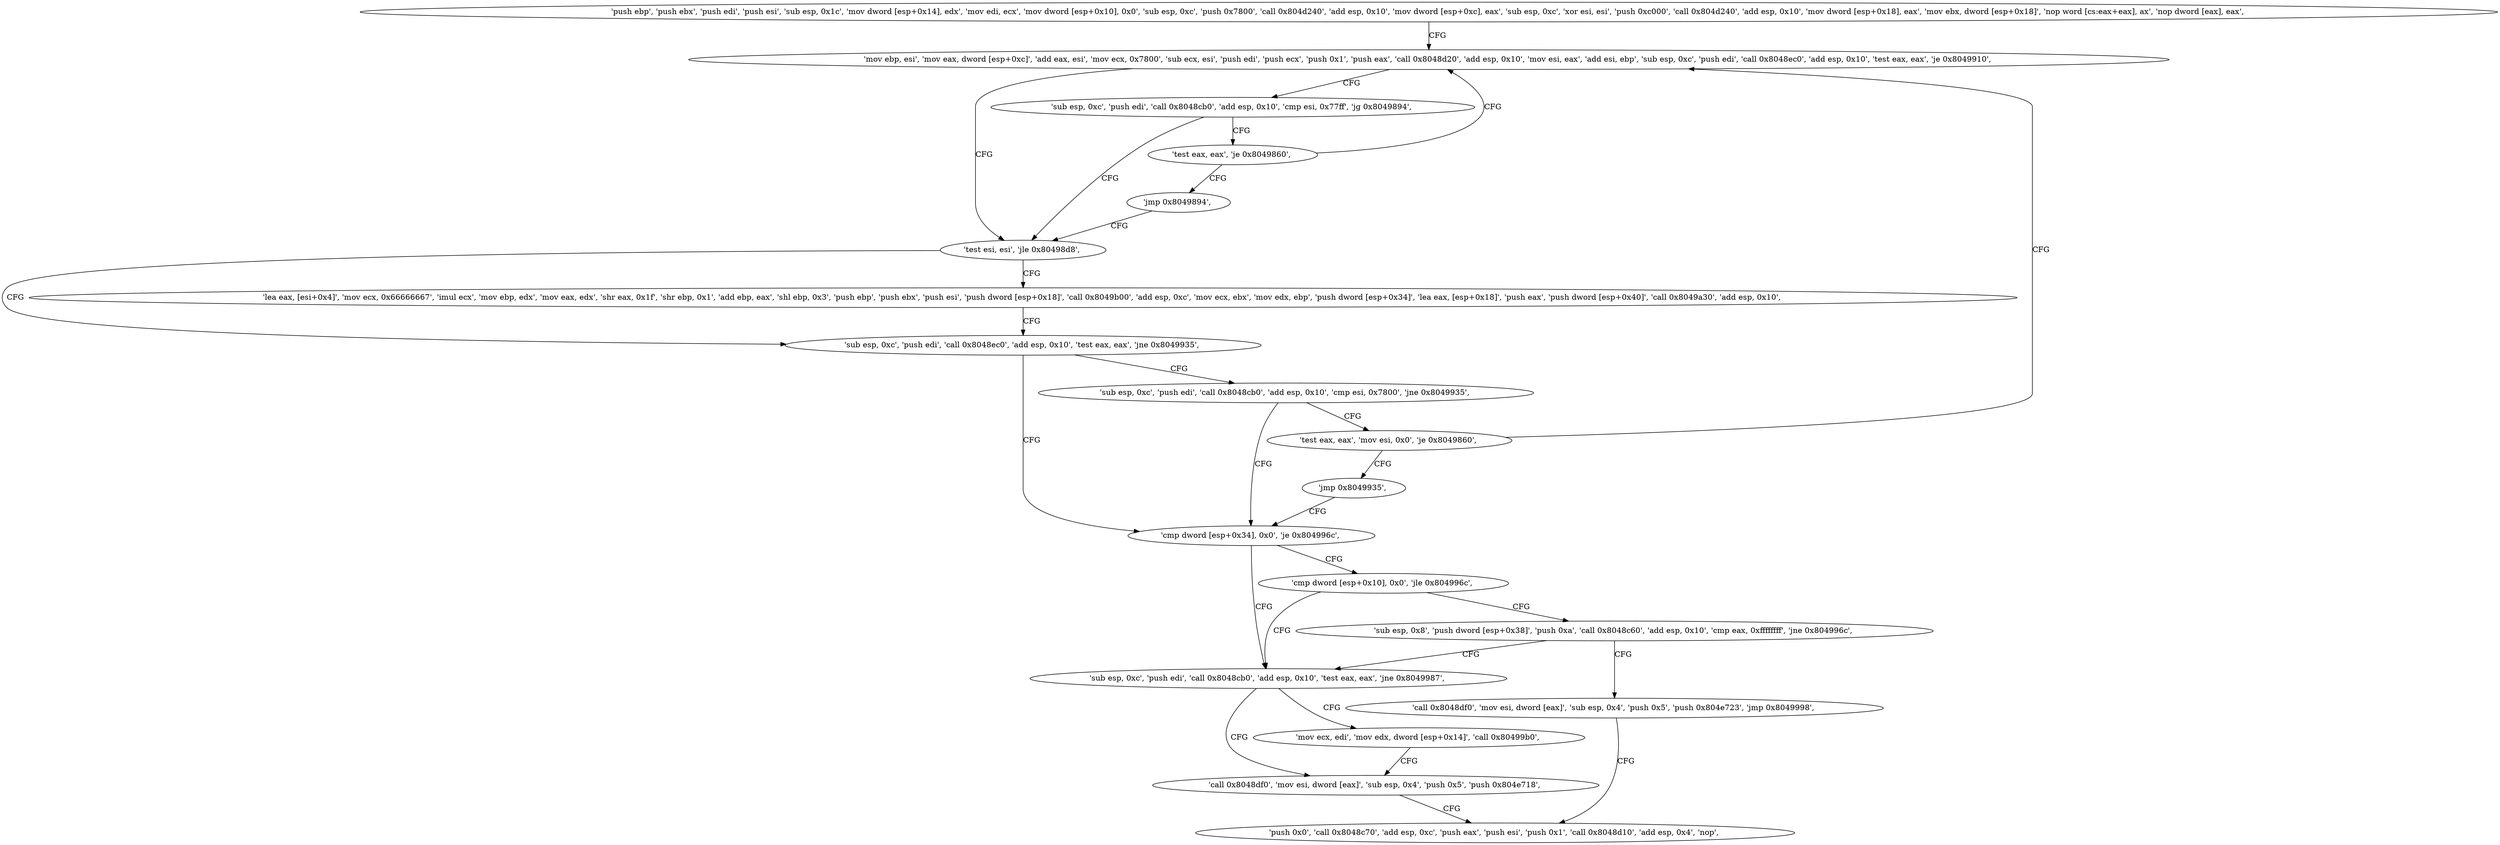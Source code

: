 digraph "func" {
"134518800" [label = "'push ebp', 'push ebx', 'push edi', 'push esi', 'sub esp, 0x1c', 'mov dword [esp+0x14], edx', 'mov edi, ecx', 'mov dword [esp+0x10], 0x0', 'sub esp, 0xc', 'push 0x7800', 'call 0x804d240', 'add esp, 0x10', 'mov dword [esp+0xc], eax', 'sub esp, 0xc', 'xor esi, esi', 'push 0xc000', 'call 0x804d240', 'add esp, 0x10', 'mov dword [esp+0x18], eax', 'mov ebx, dword [esp+0x18]', 'nop word [cs:eax+eax], ax', 'nop dword [eax], eax', " ]
"134518880" [label = "'mov ebp, esi', 'mov eax, dword [esp+0xc]', 'add eax, esi', 'mov ecx, 0x7800', 'sub ecx, esi', 'push edi', 'push ecx', 'push 0x1', 'push eax', 'call 0x8048d20', 'add esp, 0x10', 'mov esi, eax', 'add esi, ebp', 'sub esp, 0xc', 'push edi', 'call 0x8048ec0', 'add esp, 0x10', 'test eax, eax', 'je 0x8049910', " ]
"134519056" [label = "'sub esp, 0xc', 'push edi', 'call 0x8048cb0', 'add esp, 0x10', 'cmp esi, 0x77ff', 'jg 0x8049894', " ]
"134518932" [label = "'test esi, esi', 'jle 0x80498d8', " ]
"134519080" [label = "'test eax, eax', 'je 0x8049860', " ]
"134519000" [label = "'sub esp, 0xc', 'push edi', 'call 0x8048ec0', 'add esp, 0x10', 'test eax, eax', 'jne 0x8049935', " ]
"134518936" [label = "'lea eax, [esi+0x4]', 'mov ecx, 0x66666667', 'imul ecx', 'mov ebp, edx', 'mov eax, edx', 'shr eax, 0x1f', 'shr ebp, 0x1', 'add ebp, eax', 'shl ebp, 0x3', 'push ebp', 'push ebx', 'push esi', 'push dword [esp+0x18]', 'call 0x8049b00', 'add esp, 0xc', 'mov ecx, ebx', 'mov edx, ebp', 'push dword [esp+0x34]', 'lea eax, [esp+0x18]', 'push eax', 'push dword [esp+0x40]', 'call 0x8049a30', 'add esp, 0x10', " ]
"134519088" [label = "'jmp 0x8049894', " ]
"134519093" [label = "'cmp dword [esp+0x34], 0x0', 'je 0x804996c', " ]
"134519016" [label = "'sub esp, 0xc', 'push edi', 'call 0x8048cb0', 'add esp, 0x10', 'cmp esi, 0x7800', 'jne 0x8049935', " ]
"134519148" [label = "'sub esp, 0xc', 'push edi', 'call 0x8048cb0', 'add esp, 0x10', 'test eax, eax', 'jne 0x8049987', " ]
"134519100" [label = "'cmp dword [esp+0x10], 0x0', 'jle 0x804996c', " ]
"134519036" [label = "'test eax, eax', 'mov esi, 0x0', 'je 0x8049860', " ]
"134519175" [label = "'call 0x8048df0', 'mov esi, dword [eax]', 'sub esp, 0x4', 'push 0x5', 'push 0x804e718', " ]
"134519164" [label = "'mov ecx, edi', 'mov edx, dword [esp+0x14]', 'call 0x80499b0', " ]
"134519107" [label = "'sub esp, 0x8', 'push dword [esp+0x38]', 'push 0xa', 'call 0x8048c60', 'add esp, 0x10', 'cmp eax, 0xffffffff', 'jne 0x804996c', " ]
"134519049" [label = "'jmp 0x8049935', " ]
"134519192" [label = "'push 0x0', 'call 0x8048c70', 'add esp, 0xc', 'push eax', 'push esi', 'push 0x1', 'call 0x8048d10', 'add esp, 0x4', 'nop', " ]
"134519129" [label = "'call 0x8048df0', 'mov esi, dword [eax]', 'sub esp, 0x4', 'push 0x5', 'push 0x804e723', 'jmp 0x8049998', " ]
"134518800" -> "134518880" [ label = "CFG" ]
"134518880" -> "134519056" [ label = "CFG" ]
"134518880" -> "134518932" [ label = "CFG" ]
"134519056" -> "134518932" [ label = "CFG" ]
"134519056" -> "134519080" [ label = "CFG" ]
"134518932" -> "134519000" [ label = "CFG" ]
"134518932" -> "134518936" [ label = "CFG" ]
"134519080" -> "134518880" [ label = "CFG" ]
"134519080" -> "134519088" [ label = "CFG" ]
"134519000" -> "134519093" [ label = "CFG" ]
"134519000" -> "134519016" [ label = "CFG" ]
"134518936" -> "134519000" [ label = "CFG" ]
"134519088" -> "134518932" [ label = "CFG" ]
"134519093" -> "134519148" [ label = "CFG" ]
"134519093" -> "134519100" [ label = "CFG" ]
"134519016" -> "134519093" [ label = "CFG" ]
"134519016" -> "134519036" [ label = "CFG" ]
"134519148" -> "134519175" [ label = "CFG" ]
"134519148" -> "134519164" [ label = "CFG" ]
"134519100" -> "134519148" [ label = "CFG" ]
"134519100" -> "134519107" [ label = "CFG" ]
"134519036" -> "134518880" [ label = "CFG" ]
"134519036" -> "134519049" [ label = "CFG" ]
"134519175" -> "134519192" [ label = "CFG" ]
"134519164" -> "134519175" [ label = "CFG" ]
"134519107" -> "134519148" [ label = "CFG" ]
"134519107" -> "134519129" [ label = "CFG" ]
"134519049" -> "134519093" [ label = "CFG" ]
"134519129" -> "134519192" [ label = "CFG" ]
}
